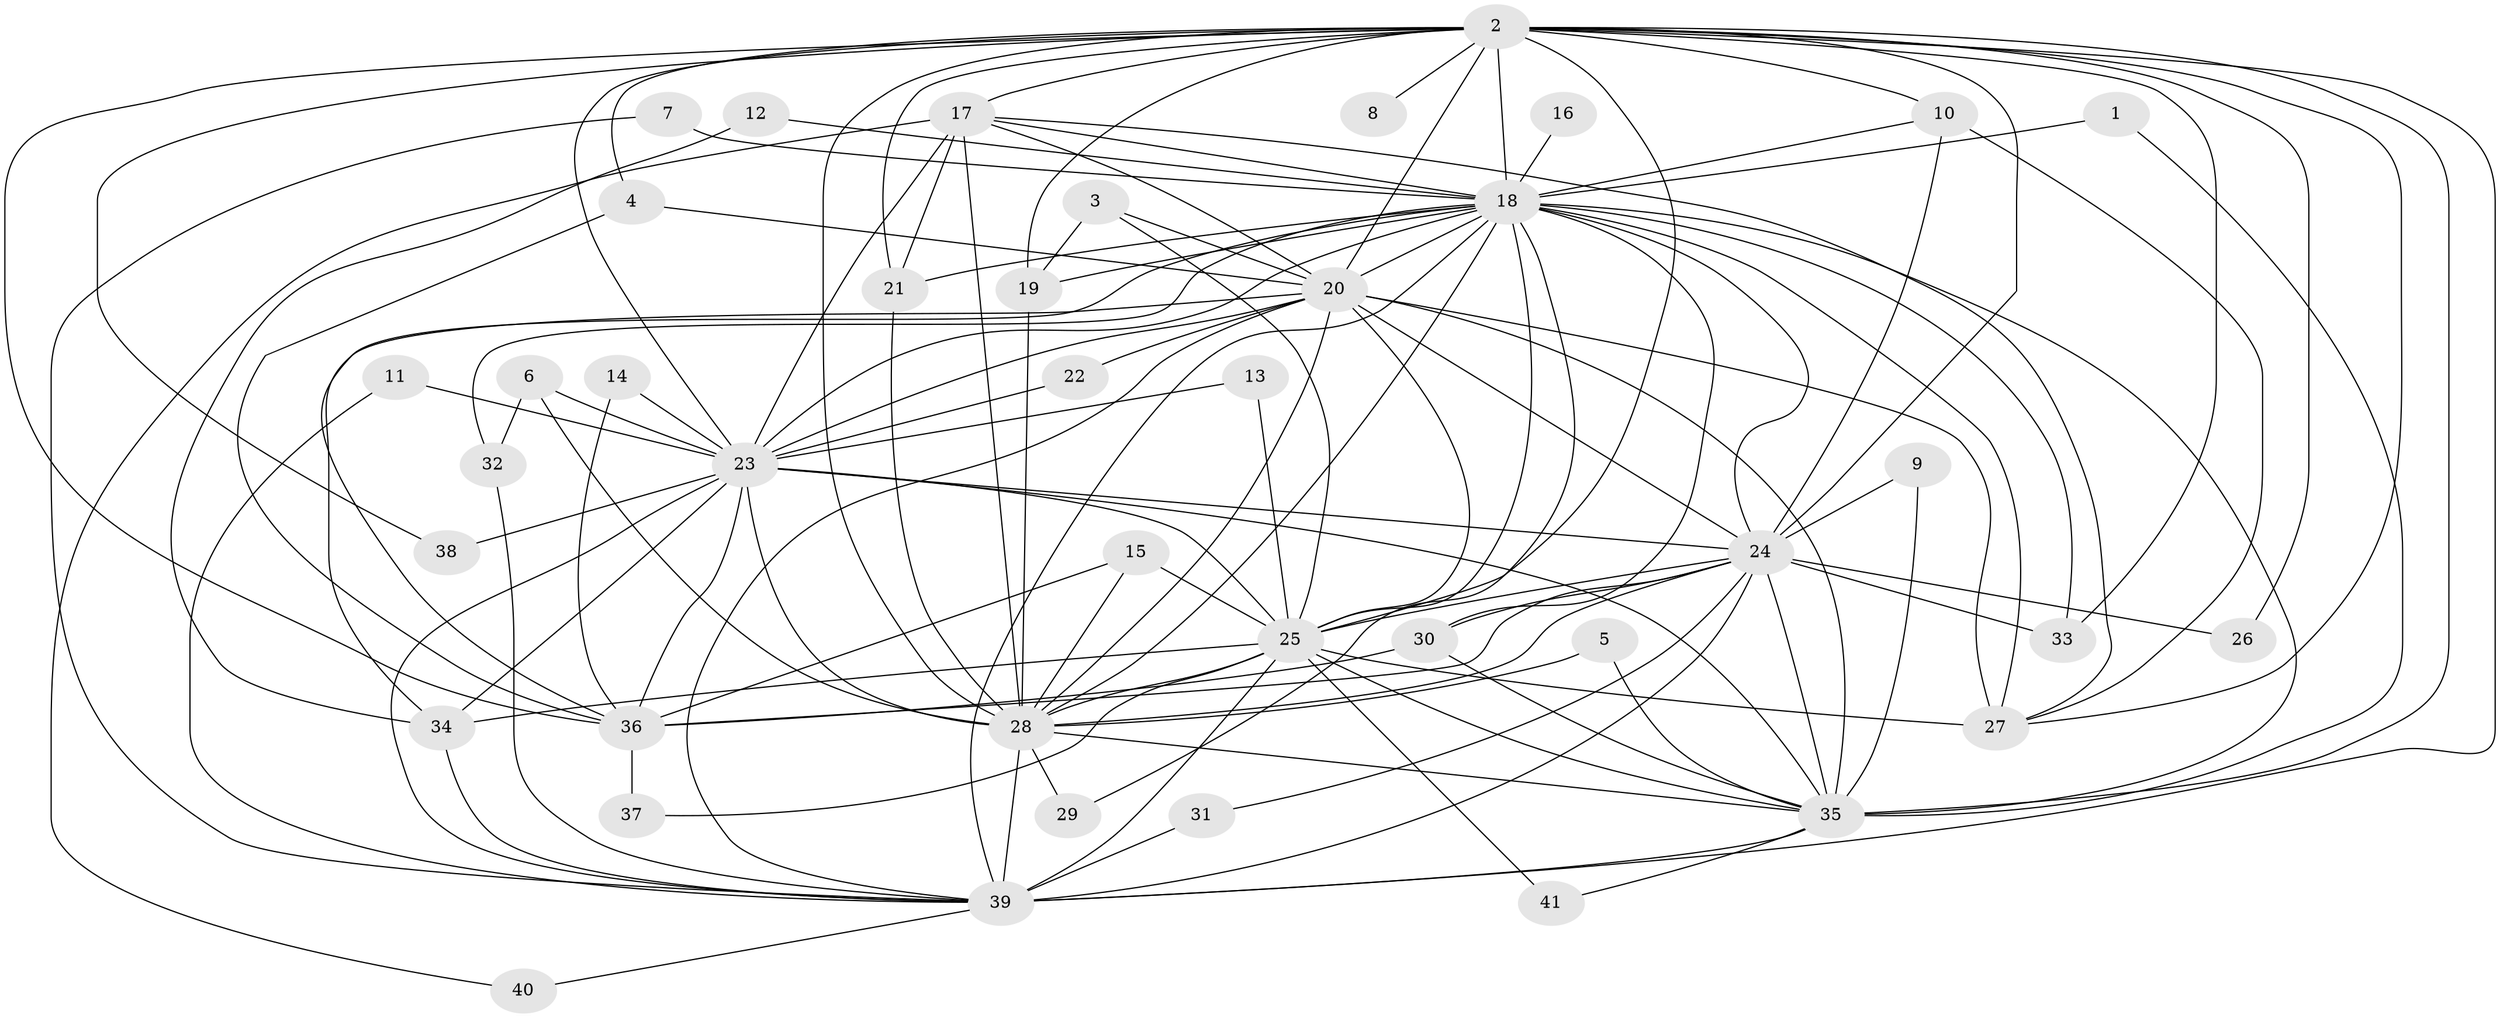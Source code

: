 // original degree distribution, {19: 0.04938271604938271, 21: 0.012345679012345678, 15: 0.012345679012345678, 18: 0.024691358024691357, 17: 0.012345679012345678, 24: 0.012345679012345678, 5: 0.04938271604938271, 2: 0.5555555555555556, 4: 0.06172839506172839, 3: 0.19753086419753085, 7: 0.012345679012345678}
// Generated by graph-tools (version 1.1) at 2025/25/03/09/25 03:25:43]
// undirected, 41 vertices, 120 edges
graph export_dot {
graph [start="1"]
  node [color=gray90,style=filled];
  1;
  2;
  3;
  4;
  5;
  6;
  7;
  8;
  9;
  10;
  11;
  12;
  13;
  14;
  15;
  16;
  17;
  18;
  19;
  20;
  21;
  22;
  23;
  24;
  25;
  26;
  27;
  28;
  29;
  30;
  31;
  32;
  33;
  34;
  35;
  36;
  37;
  38;
  39;
  40;
  41;
  1 -- 18 [weight=1.0];
  1 -- 35 [weight=1.0];
  2 -- 4 [weight=1.0];
  2 -- 8 [weight=3.0];
  2 -- 10 [weight=1.0];
  2 -- 17 [weight=1.0];
  2 -- 18 [weight=3.0];
  2 -- 19 [weight=1.0];
  2 -- 20 [weight=3.0];
  2 -- 21 [weight=1.0];
  2 -- 23 [weight=2.0];
  2 -- 24 [weight=4.0];
  2 -- 25 [weight=2.0];
  2 -- 26 [weight=1.0];
  2 -- 27 [weight=1.0];
  2 -- 28 [weight=3.0];
  2 -- 33 [weight=1.0];
  2 -- 35 [weight=3.0];
  2 -- 36 [weight=1.0];
  2 -- 38 [weight=1.0];
  2 -- 39 [weight=3.0];
  3 -- 19 [weight=1.0];
  3 -- 20 [weight=1.0];
  3 -- 25 [weight=1.0];
  4 -- 20 [weight=1.0];
  4 -- 36 [weight=1.0];
  5 -- 28 [weight=1.0];
  5 -- 35 [weight=1.0];
  6 -- 23 [weight=1.0];
  6 -- 28 [weight=1.0];
  6 -- 32 [weight=1.0];
  7 -- 18 [weight=1.0];
  7 -- 39 [weight=1.0];
  9 -- 24 [weight=1.0];
  9 -- 35 [weight=1.0];
  10 -- 18 [weight=1.0];
  10 -- 24 [weight=1.0];
  10 -- 27 [weight=1.0];
  11 -- 23 [weight=1.0];
  11 -- 39 [weight=1.0];
  12 -- 18 [weight=1.0];
  12 -- 34 [weight=1.0];
  13 -- 23 [weight=1.0];
  13 -- 25 [weight=1.0];
  14 -- 23 [weight=1.0];
  14 -- 36 [weight=1.0];
  15 -- 25 [weight=1.0];
  15 -- 28 [weight=1.0];
  15 -- 36 [weight=1.0];
  16 -- 18 [weight=2.0];
  17 -- 18 [weight=1.0];
  17 -- 20 [weight=1.0];
  17 -- 21 [weight=1.0];
  17 -- 23 [weight=1.0];
  17 -- 27 [weight=1.0];
  17 -- 28 [weight=1.0];
  17 -- 40 [weight=1.0];
  18 -- 19 [weight=1.0];
  18 -- 20 [weight=1.0];
  18 -- 21 [weight=2.0];
  18 -- 23 [weight=1.0];
  18 -- 24 [weight=1.0];
  18 -- 25 [weight=1.0];
  18 -- 27 [weight=2.0];
  18 -- 28 [weight=1.0];
  18 -- 29 [weight=1.0];
  18 -- 30 [weight=1.0];
  18 -- 32 [weight=1.0];
  18 -- 33 [weight=1.0];
  18 -- 35 [weight=1.0];
  18 -- 36 [weight=1.0];
  18 -- 39 [weight=1.0];
  19 -- 28 [weight=1.0];
  20 -- 22 [weight=1.0];
  20 -- 23 [weight=1.0];
  20 -- 24 [weight=2.0];
  20 -- 25 [weight=2.0];
  20 -- 27 [weight=2.0];
  20 -- 28 [weight=1.0];
  20 -- 34 [weight=1.0];
  20 -- 35 [weight=1.0];
  20 -- 39 [weight=1.0];
  21 -- 28 [weight=1.0];
  22 -- 23 [weight=1.0];
  23 -- 24 [weight=1.0];
  23 -- 25 [weight=2.0];
  23 -- 28 [weight=1.0];
  23 -- 34 [weight=1.0];
  23 -- 35 [weight=1.0];
  23 -- 36 [weight=1.0];
  23 -- 38 [weight=1.0];
  23 -- 39 [weight=1.0];
  24 -- 25 [weight=1.0];
  24 -- 26 [weight=1.0];
  24 -- 28 [weight=2.0];
  24 -- 30 [weight=1.0];
  24 -- 31 [weight=1.0];
  24 -- 33 [weight=1.0];
  24 -- 35 [weight=2.0];
  24 -- 36 [weight=1.0];
  24 -- 39 [weight=2.0];
  25 -- 27 [weight=1.0];
  25 -- 28 [weight=1.0];
  25 -- 34 [weight=1.0];
  25 -- 35 [weight=1.0];
  25 -- 37 [weight=1.0];
  25 -- 39 [weight=1.0];
  25 -- 41 [weight=1.0];
  28 -- 29 [weight=1.0];
  28 -- 35 [weight=1.0];
  28 -- 39 [weight=1.0];
  30 -- 35 [weight=1.0];
  30 -- 36 [weight=1.0];
  31 -- 39 [weight=1.0];
  32 -- 39 [weight=1.0];
  34 -- 39 [weight=1.0];
  35 -- 39 [weight=1.0];
  35 -- 41 [weight=1.0];
  36 -- 37 [weight=1.0];
  39 -- 40 [weight=1.0];
}
